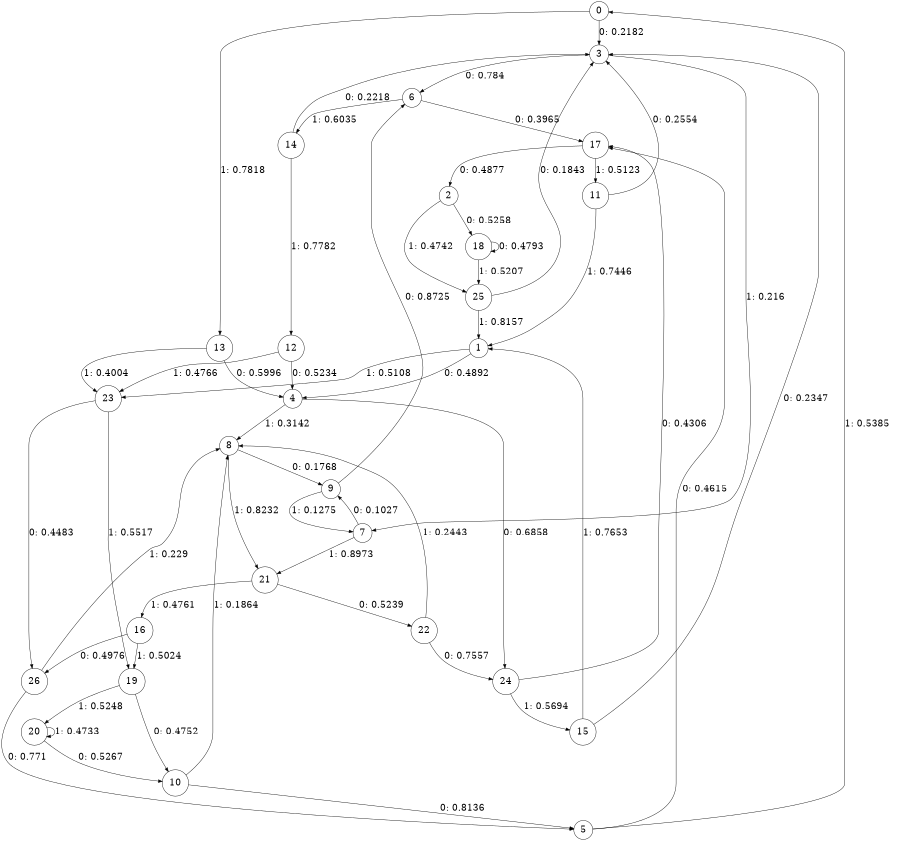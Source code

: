 digraph "ch3concat_phase3_L9" {
size = "6,8.5";
ratio = "fill";
node [shape = circle];
node [fontsize = 24];
edge [fontsize = 24];
0 -> 3 [label = "0: 0.2182   "];
0 -> 13 [label = "1: 0.7818   "];
1 -> 4 [label = "0: 0.4892   "];
1 -> 23 [label = "1: 0.5108   "];
2 -> 18 [label = "0: 0.5258   "];
2 -> 25 [label = "1: 0.4742   "];
3 -> 6 [label = "0: 0.784    "];
3 -> 7 [label = "1: 0.216    "];
4 -> 24 [label = "0: 0.6858   "];
4 -> 8 [label = "1: 0.3142   "];
5 -> 17 [label = "0: 0.4615   "];
5 -> 0 [label = "1: 0.5385   "];
6 -> 17 [label = "0: 0.3965   "];
6 -> 14 [label = "1: 0.6035   "];
7 -> 9 [label = "0: 0.1027   "];
7 -> 21 [label = "1: 0.8973   "];
8 -> 9 [label = "0: 0.1768   "];
8 -> 21 [label = "1: 0.8232   "];
9 -> 6 [label = "0: 0.8725   "];
9 -> 7 [label = "1: 0.1275   "];
10 -> 5 [label = "0: 0.8136   "];
10 -> 8 [label = "1: 0.1864   "];
11 -> 3 [label = "0: 0.2554   "];
11 -> 1 [label = "1: 0.7446   "];
12 -> 4 [label = "0: 0.5234   "];
12 -> 23 [label = "1: 0.4766   "];
13 -> 4 [label = "0: 0.5996   "];
13 -> 23 [label = "1: 0.4004   "];
14 -> 3 [label = "0: 0.2218   "];
14 -> 12 [label = "1: 0.7782   "];
15 -> 3 [label = "0: 0.2347   "];
15 -> 1 [label = "1: 0.7653   "];
16 -> 26 [label = "0: 0.4976   "];
16 -> 19 [label = "1: 0.5024   "];
17 -> 2 [label = "0: 0.4877   "];
17 -> 11 [label = "1: 0.5123   "];
18 -> 18 [label = "0: 0.4793   "];
18 -> 25 [label = "1: 0.5207   "];
19 -> 10 [label = "0: 0.4752   "];
19 -> 20 [label = "1: 0.5248   "];
20 -> 10 [label = "0: 0.5267   "];
20 -> 20 [label = "1: 0.4733   "];
21 -> 22 [label = "0: 0.5239   "];
21 -> 16 [label = "1: 0.4761   "];
22 -> 24 [label = "0: 0.7557   "];
22 -> 8 [label = "1: 0.2443   "];
23 -> 26 [label = "0: 0.4483   "];
23 -> 19 [label = "1: 0.5517   "];
24 -> 17 [label = "0: 0.4306   "];
24 -> 15 [label = "1: 0.5694   "];
25 -> 3 [label = "0: 0.1843   "];
25 -> 1 [label = "1: 0.8157   "];
26 -> 5 [label = "0: 0.771    "];
26 -> 8 [label = "1: 0.229    "];
}